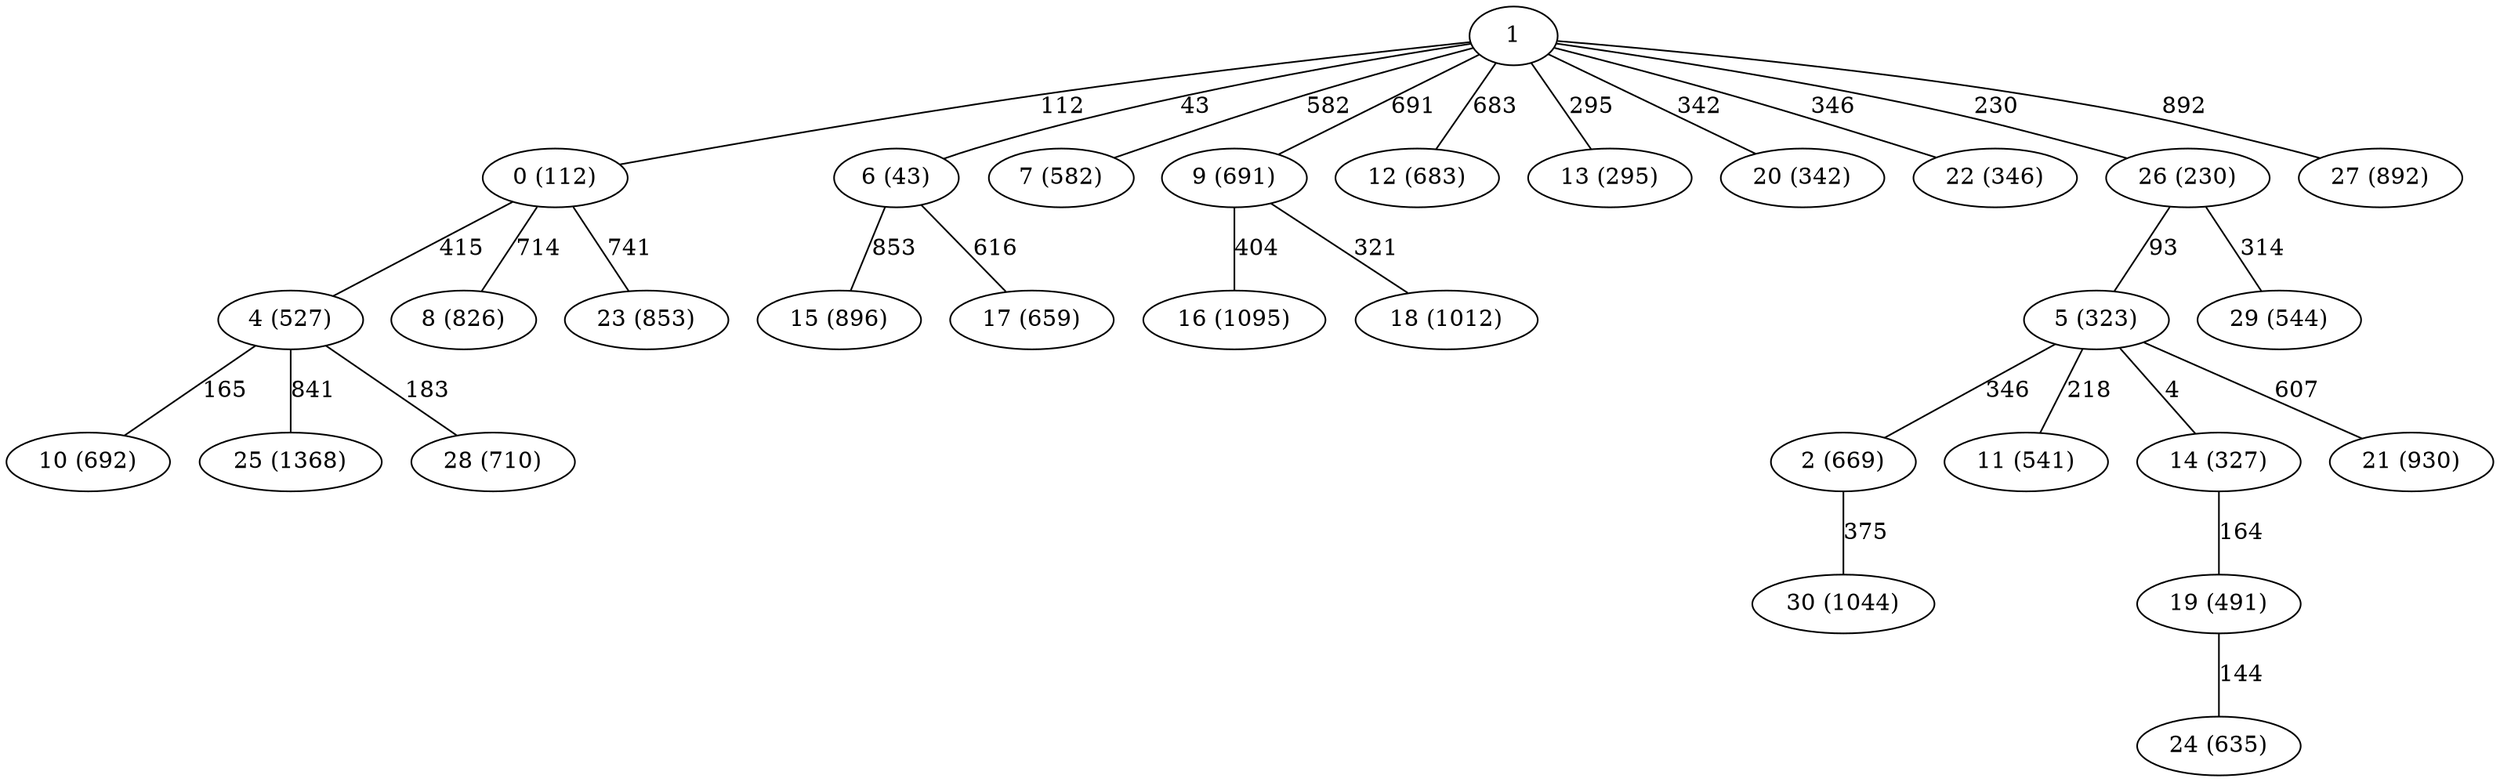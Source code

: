 strict graph G {
1;
0 [label="0 (112)"];
2 [label="2 (669)"];
4 [label="4 (527)"];
5 [label="5 (323)"];
6 [label="6 (43)"];
7 [label="7 (582)"];
8 [label="8 (826)"];
9 [label="9 (691)"];
10 [label="10 (692)"];
11 [label="11 (541)"];
12 [label="12 (683)"];
13 [label="13 (295)"];
14 [label="14 (327)"];
15 [label="15 (896)"];
16 [label="16 (1095)"];
17 [label="17 (659)"];
18 [label="18 (1012)"];
19 [label="19 (491)"];
20 [label="20 (342)"];
21 [label="21 (930)"];
22 [label="22 (346)"];
23 [label="23 (853)"];
24 [label="24 (635)"];
25 [label="25 (1368)"];
26 [label="26 (230)"];
27 [label="27 (892)"];
28 [label="28 (710)"];
29 [label="29 (544)"];
30 [label="30 (1044)"];
0 -- 4  [label=415];
9 -- 16  [label=404];
1 -- 22  [label=346];
1 -- 0  [label=112];
0 -- 23  [label=741];
5 -- 11  [label=218];
1 -- 6  [label=43];
5 -- 14  [label=4];
2 -- 30  [label=375];
14 -- 19  [label=164];
4 -- 28  [label=183];
1 -- 26  [label=230];
6 -- 17  [label=616];
1 -- 27  [label=892];
0 -- 8  [label=714];
1 -- 12  [label=683];
26 -- 5  [label=93];
9 -- 18  [label=321];
1 -- 20  [label=342];
5 -- 21  [label=607];
1 -- 13  [label=295];
5 -- 2  [label=346];
19 -- 24  [label=144];
26 -- 29  [label=314];
1 -- 9  [label=691];
1 -- 7  [label=582];
4 -- 25  [label=841];
4 -- 10  [label=165];
6 -- 15  [label=853];
}
